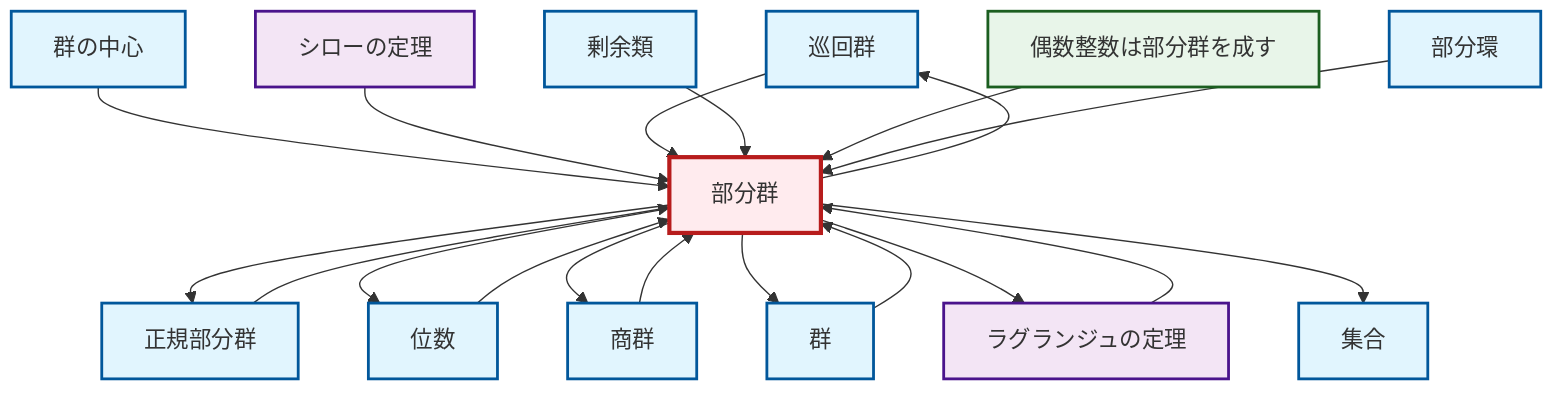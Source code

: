graph TD
    classDef definition fill:#e1f5fe,stroke:#01579b,stroke-width:2px
    classDef theorem fill:#f3e5f5,stroke:#4a148c,stroke-width:2px
    classDef axiom fill:#fff3e0,stroke:#e65100,stroke-width:2px
    classDef example fill:#e8f5e9,stroke:#1b5e20,stroke-width:2px
    classDef current fill:#ffebee,stroke:#b71c1c,stroke-width:3px
    def-cyclic-group["巡回群"]:::definition
    ex-even-integers-subgroup["偶数整数は部分群を成す"]:::example
    def-subring["部分環"]:::definition
    def-order["位数"]:::definition
    thm-lagrange["ラグランジュの定理"]:::theorem
    def-subgroup["部分群"]:::definition
    def-set["集合"]:::definition
    def-coset["剰余類"]:::definition
    def-normal-subgroup["正規部分群"]:::definition
    def-group["群"]:::definition
    def-quotient-group["商群"]:::definition
    def-center-of-group["群の中心"]:::definition
    thm-sylow["シローの定理"]:::theorem
    def-subgroup --> def-normal-subgroup
    def-center-of-group --> def-subgroup
    def-subgroup --> def-order
    def-subgroup --> def-quotient-group
    thm-sylow --> def-subgroup
    thm-lagrange --> def-subgroup
    def-cyclic-group --> def-subgroup
    def-subgroup --> def-group
    def-coset --> def-subgroup
    def-subgroup --> thm-lagrange
    def-order --> def-subgroup
    ex-even-integers-subgroup --> def-subgroup
    def-subgroup --> def-cyclic-group
    def-normal-subgroup --> def-subgroup
    def-group --> def-subgroup
    def-subgroup --> def-set
    def-quotient-group --> def-subgroup
    def-subring --> def-subgroup
    class def-subgroup current